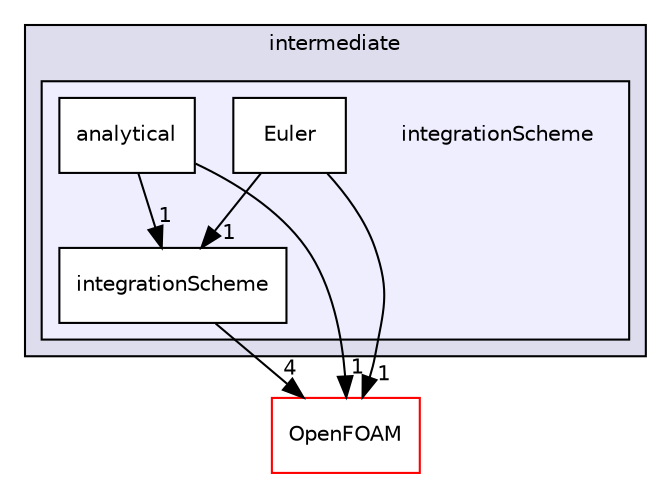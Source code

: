 digraph "src/lagrangian/intermediate/integrationScheme" {
  bgcolor=transparent;
  compound=true
  node [ fontsize="10", fontname="Helvetica"];
  edge [ labelfontsize="10", labelfontname="Helvetica"];
  subgraph clusterdir_d3c32a493136c130c1f0d51f4f35c297 {
    graph [ bgcolor="#ddddee", pencolor="black", label="intermediate" fontname="Helvetica", fontsize="10", URL="dir_d3c32a493136c130c1f0d51f4f35c297.html"]
  subgraph clusterdir_b883d9ef4401f3bc7334173de6a907cc {
    graph [ bgcolor="#eeeeff", pencolor="black", label="" URL="dir_b883d9ef4401f3bc7334173de6a907cc.html"];
    dir_b883d9ef4401f3bc7334173de6a907cc [shape=plaintext label="integrationScheme"];
    dir_7ab275c5c46dc8eaa6fba14092dc8a68 [shape=box label="analytical" color="black" fillcolor="white" style="filled" URL="dir_7ab275c5c46dc8eaa6fba14092dc8a68.html"];
    dir_eb638ee98726873535869d5eb4bc826c [shape=box label="Euler" color="black" fillcolor="white" style="filled" URL="dir_eb638ee98726873535869d5eb4bc826c.html"];
    dir_7c13dcd5cc5fac799be73d18ce5223de [shape=box label="integrationScheme" color="black" fillcolor="white" style="filled" URL="dir_7c13dcd5cc5fac799be73d18ce5223de.html"];
  }
  }
  dir_c5473ff19b20e6ec4dfe5c310b3778a8 [shape=box label="OpenFOAM" color="red" URL="dir_c5473ff19b20e6ec4dfe5c310b3778a8.html"];
  dir_7c13dcd5cc5fac799be73d18ce5223de->dir_c5473ff19b20e6ec4dfe5c310b3778a8 [headlabel="4", labeldistance=1.5 headhref="dir_001608_002151.html"];
  dir_eb638ee98726873535869d5eb4bc826c->dir_7c13dcd5cc5fac799be73d18ce5223de [headlabel="1", labeldistance=1.5 headhref="dir_001604_001608.html"];
  dir_eb638ee98726873535869d5eb4bc826c->dir_c5473ff19b20e6ec4dfe5c310b3778a8 [headlabel="1", labeldistance=1.5 headhref="dir_001604_002151.html"];
  dir_7ab275c5c46dc8eaa6fba14092dc8a68->dir_7c13dcd5cc5fac799be73d18ce5223de [headlabel="1", labeldistance=1.5 headhref="dir_001603_001608.html"];
  dir_7ab275c5c46dc8eaa6fba14092dc8a68->dir_c5473ff19b20e6ec4dfe5c310b3778a8 [headlabel="1", labeldistance=1.5 headhref="dir_001603_002151.html"];
}

